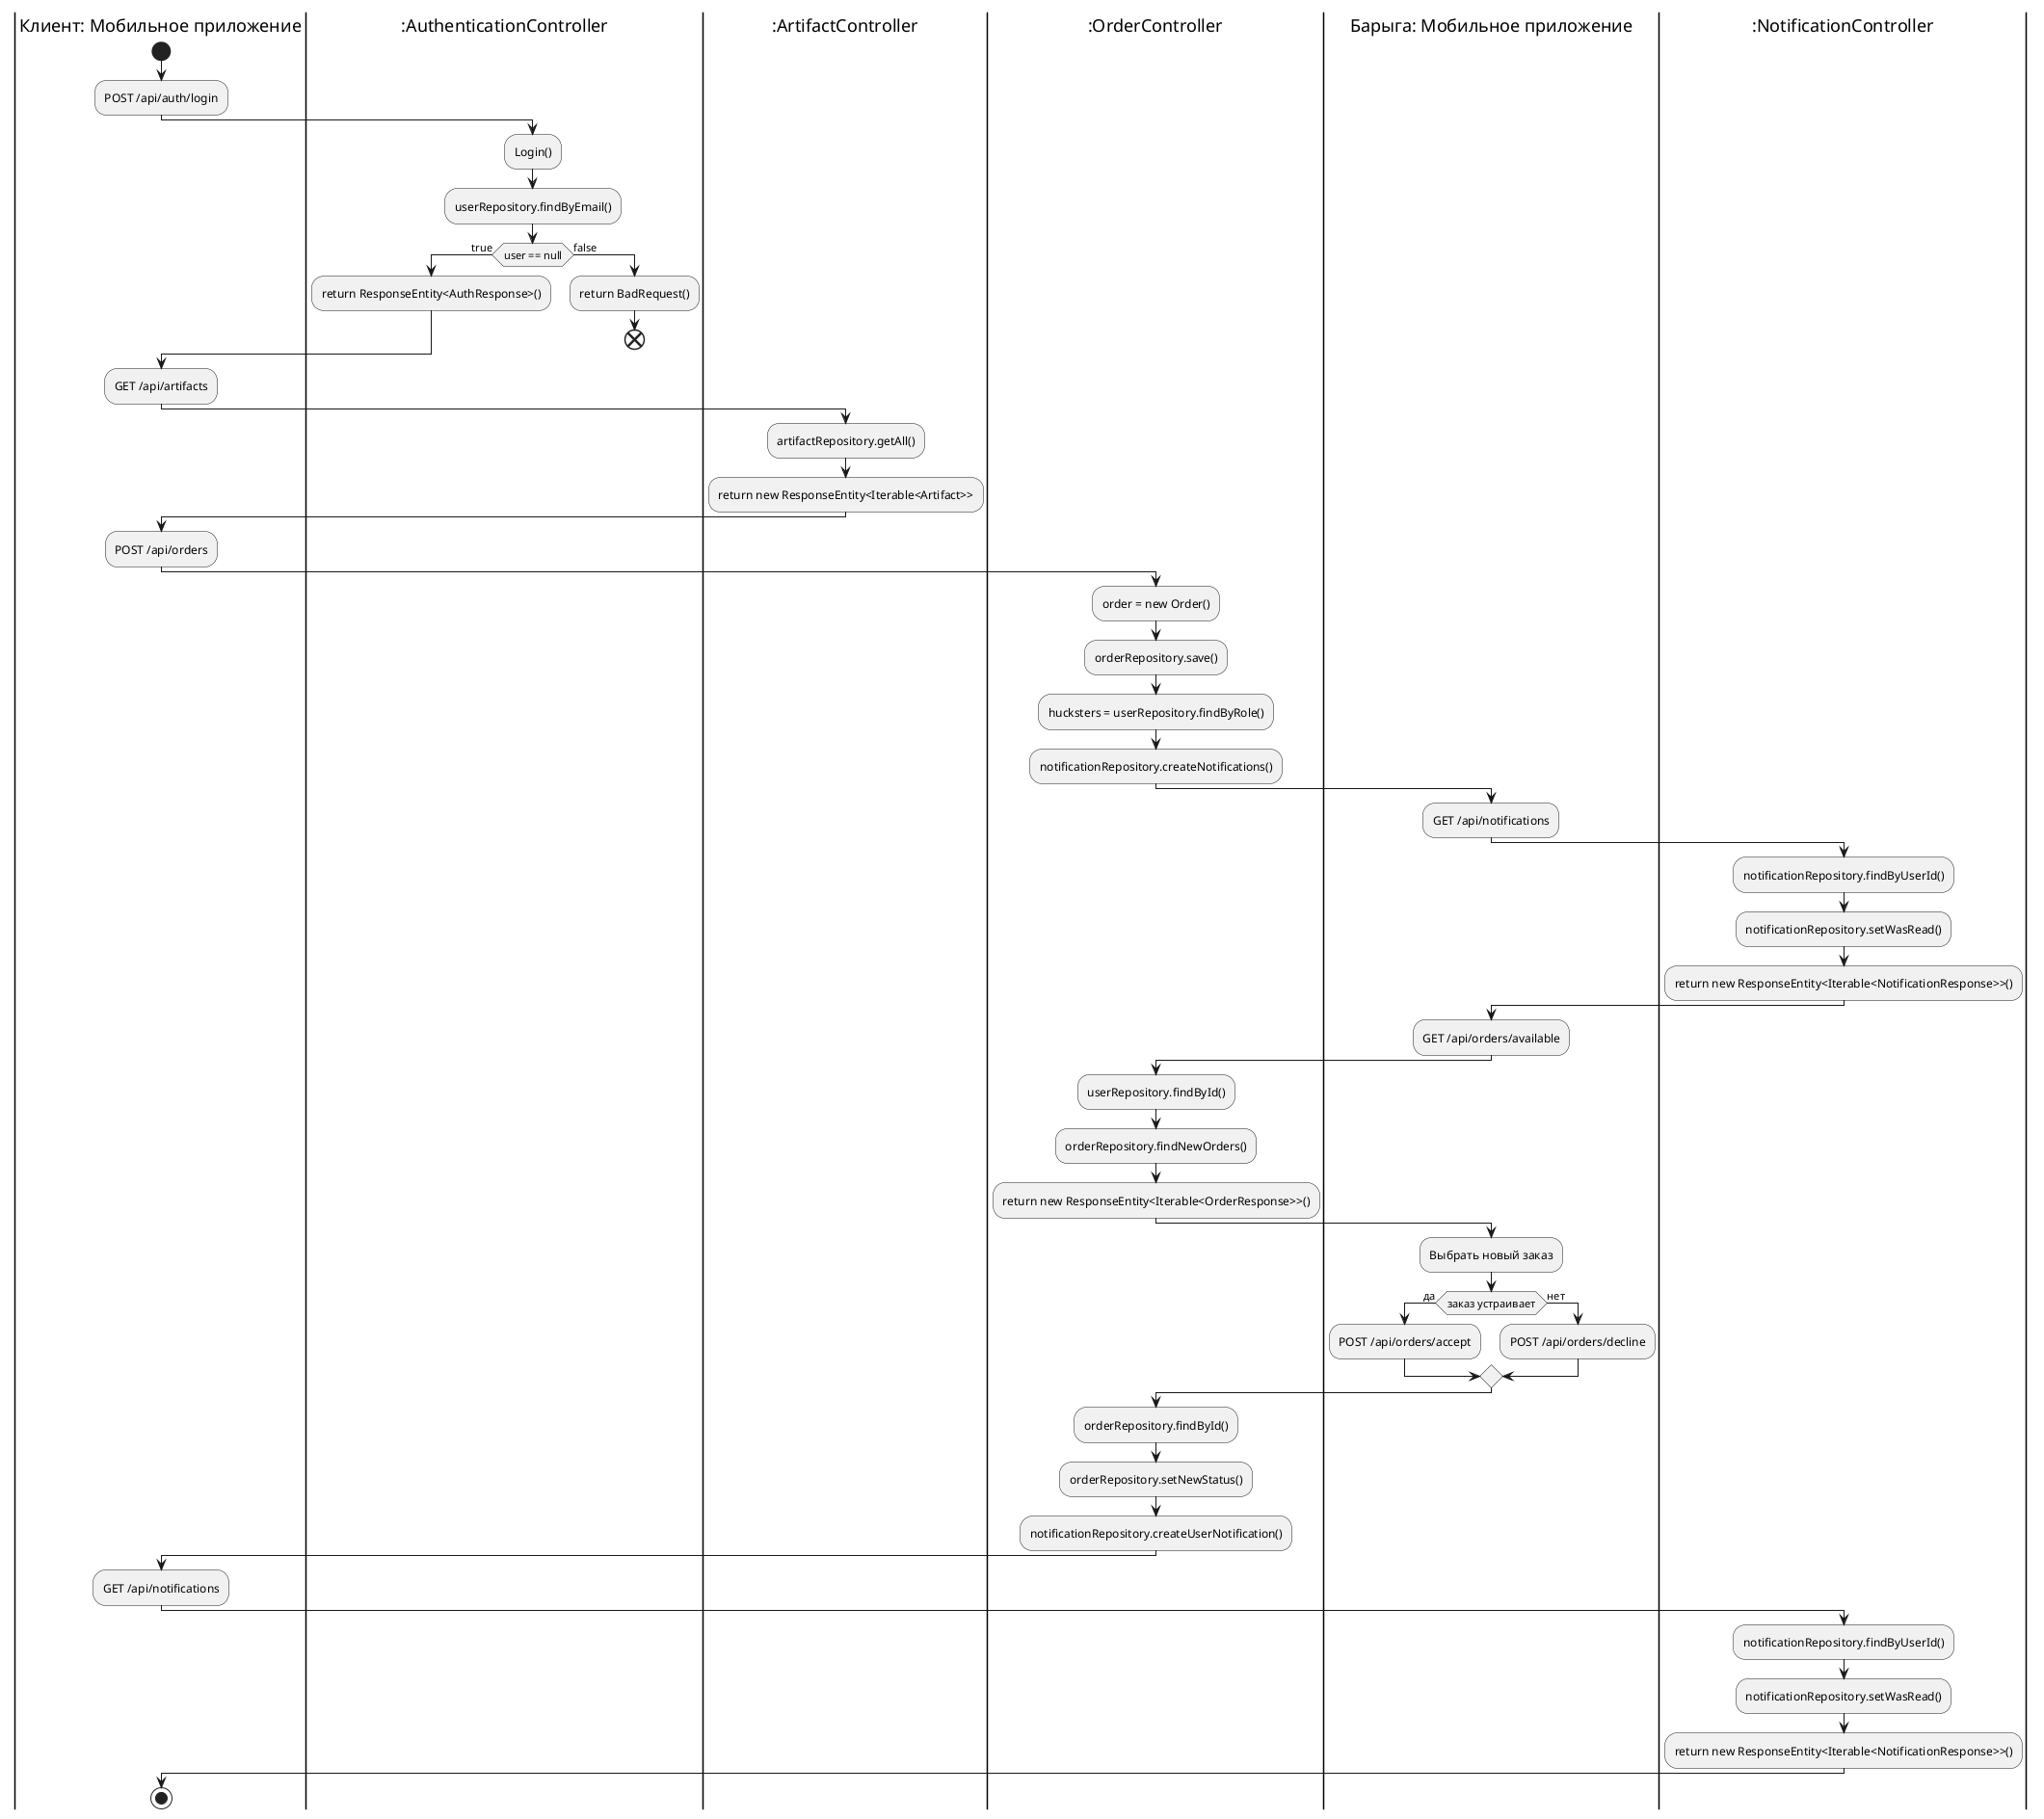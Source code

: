 @startuml


|Клиент: Мобильное приложение|
start

:POST /api/auth/login;

|:AuthenticationController|

:Login();

:userRepository.findByEmail();

|:AuthenticationController|
if (user == null) then (true)
    :return ResponseEntity<AuthResponse>();
else (false)
    :return BadRequest();
    end
endif

|Клиент: Мобильное приложение|

:GET /api/artifacts;

|:ArtifactController|
:artifactRepository.getAll();
:return new ResponseEntity<Iterable<Artifact>>;

|Клиент: Мобильное приложение|
:POST /api/orders;

|:OrderController|
:order = new Order();
:orderRepository.save();
:hucksters = userRepository.findByRole();
:notificationRepository.createNotifications();


|Барыга: Мобильное приложение|
:GET /api/notifications;

|:NotificationController|
:notificationRepository.findByUserId();
:notificationRepository.setWasRead();
:return new ResponseEntity<Iterable<NotificationResponse>>();

|Барыга: Мобильное приложение|
:GET /api/orders/available;

|:OrderController|
:userRepository.findById();
:orderRepository.findNewOrders();
:return new ResponseEntity<Iterable<OrderResponse>>();

|Барыга: Мобильное приложение|
:Выбрать новый заказ;
if (заказ устраивает) then (да)
    :POST /api/orders/accept;
else (нет)
    :POST /api/orders/decline;
endif

|:OrderController|
:orderRepository.findById();
:orderRepository.setNewStatus();
:notificationRepository.createUserNotification();

|Клиент: Мобильное приложение|
:GET /api/notifications;

|:NotificationController|
:notificationRepository.findByUserId();
:notificationRepository.setWasRead();
:return new ResponseEntity<Iterable<NotificationResponse>>();

|Клиент: Мобильное приложение|

stop
@enduml


